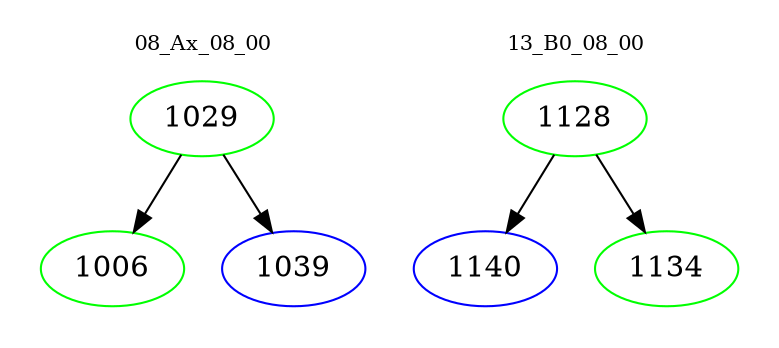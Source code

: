 digraph{
subgraph cluster_0 {
color = white
label = "08_Ax_08_00";
fontsize=10;
T0_1029 [label="1029", color="green"]
T0_1029 -> T0_1006 [color="black"]
T0_1006 [label="1006", color="green"]
T0_1029 -> T0_1039 [color="black"]
T0_1039 [label="1039", color="blue"]
}
subgraph cluster_1 {
color = white
label = "13_B0_08_00";
fontsize=10;
T1_1128 [label="1128", color="green"]
T1_1128 -> T1_1140 [color="black"]
T1_1140 [label="1140", color="blue"]
T1_1128 -> T1_1134 [color="black"]
T1_1134 [label="1134", color="green"]
}
}
